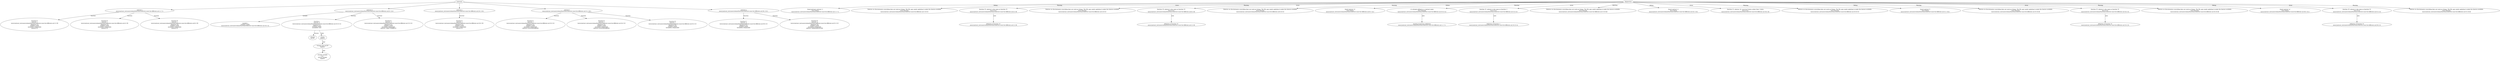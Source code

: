 strict digraph "tests/contract_testcases/solana/functions/selectors-must-be-different.sol" {
	contract [label="contract c\ntests/contract_testcases/solana/functions/selectors-must-be-different.sol:1:1-7:2"]
	f1 [label="function f1\ncontract: c\ntests/contract_testcases/solana/functions/selectors-must-be-different.sol:2:2-39\nsignature f1()\nvisibility public\nmutability nonpayable\nselector 01"]
	f2 [label="function f2\ncontract: c\ntests/contract_testcases/solana/functions/selectors-must-be-different.sol:4:2-39\nsignature f2()\nvisibility public\nmutability nonpayable\nselector 01"]
	f3 [label="function f3\ncontract: c\ntests/contract_testcases/solana/functions/selectors-must-be-different.sol:6:2-39\nsignature f3()\nvisibility public\nmutability nonpayable\nselector 01"]
	contract_5 [label="contract d\ntests/contract_testcases/solana/functions/selectors-must-be-different.sol:9:1-14:2"]
	var [label="variable c\nvisibility public\ntests/contract_testcases/solana/functions/selectors-must-be-different.sol:10:2-14"]
	c [label="function c\ncontract: d\ntests/contract_testcases/solana/functions/selectors-must-be-different.sol:10:13-14\nsignature c()\nvisibility public\nmutability view"]
	returns [label="returns\nint256 "]
	return [label="return\nimplicit"]
	storage_load [label="storage load int256\nimplicit"]
	storage_var [label="storage variable\nd.c\nint256 storage\nimplicit"]
	f1_12 [label="function f1\ncontract: d\ntests/contract_testcases/solana/functions/selectors-must-be-different.sol:13:2-53\nsignature f1()\nvisibility public\nmutability nonpayable\nselector 13fbd725feff6e10"]
	contract_13 [label="contract e\ntests/contract_testcases/solana/functions/selectors-must-be-different.sol:16:1-19:2"]
	f1_14 [label="function f1\ncontract: e\ntests/contract_testcases/solana/functions/selectors-must-be-different.sol:18:2-39\nsignature f1()\nvisibility public\nmutability nonpayable\nselector 01"]
	contract_15 [label="contract f\ntests/contract_testcases/solana/functions/selectors-must-be-different.sol:21:1-26:2"]
	f1_16 [label="function f1\ncontract: f\ntests/contract_testcases/solana/functions/selectors-must-be-different.sol:23:2-53\nsignature f1()\nvisibility public\nmutability nonpayable\nselector 41424344caffee00"]
	f2_17 [label="function f2\ncontract: f\ntests/contract_testcases/solana/functions/selectors-must-be-different.sol:24:2-53\nsignature f2()\nvisibility public\nmutability nonpayable\nselector 41424344caffee00"]
	f3_18 [label="function f3\ncontract: f\ntests/contract_testcases/solana/functions/selectors-must-be-different.sol:25:2-22\nsignature f3()\nvisibility public\nmutability nonpayable"]
	contract_19 [label="contract g\ntests/contract_testcases/solana/functions/selectors-must-be-different.sol:28:1-32:2"]
	f1_20 [label="function f1\ncontract: g\ntests/contract_testcases/solana/functions/selectors-must-be-different.sol:29:2-22\nsignature f1()\nvisibility public\nmutability nonpayable"]
	f3_21 [label="function f3\ncontract: g\ntests/contract_testcases/solana/functions/selectors-must-be-different.sol:31:2-53\nsignature f3()\nvisibility public\nmutability nonpayable\nselector 1b494cee9c541e94"]
	diagnostic [label="found abstract contract 'c'\nlevel Debug\ntests/contract_testcases/solana/functions/selectors-must-be-different.sol:1:1-7:2"]
	diagnostic_24 [label="Selector (or discriminator) overriding does not work on Solana. The IDL spec needs updating to make this feature available.\nlevel Warning\ntests/contract_testcases/solana/functions/selectors-must-be-different.sol:2:16-32"]
	diagnostic_25 [label="function 'f2' selector is the same as function 'f1'\nlevel Error\ntests/contract_testcases/solana/functions/selectors-must-be-different.sol:4:2-39"]
	note [label="definition of function 'f1'\ntests/contract_testcases/solana/functions/selectors-must-be-different.sol:2:2-39"]
	diagnostic_27 [label="Selector (or discriminator) overriding does not work on Solana. The IDL spec needs updating to make this feature available.\nlevel Warning\ntests/contract_testcases/solana/functions/selectors-must-be-different.sol:4:16-32"]
	diagnostic_28 [label="function 'f3' selector is the same as function 'f1'\nlevel Error\ntests/contract_testcases/solana/functions/selectors-must-be-different.sol:6:2-39"]
	note_29 [label="definition of function 'f1'\ntests/contract_testcases/solana/functions/selectors-must-be-different.sol:2:2-39"]
	diagnostic_30 [label="Selector (or discriminator) overriding does not work on Solana. The IDL spec needs updating to make this feature available.\nlevel Warning\ntests/contract_testcases/solana/functions/selectors-must-be-different.sol:6:16-32"]
	diagnostic_31 [label="found contract 'd'\nlevel Debug\ntests/contract_testcases/solana/functions/selectors-must-be-different.sol:9:1-14:2"]
	diagnostic_32 [label="c is already defined as a contract name\nlevel Warning\ntests/contract_testcases/solana/functions/selectors-must-be-different.sol:10:13-14"]
	note_33 [label="location of previous definition\ntests/contract_testcases/solana/functions/selectors-must-be-different.sol:1:1-7:2"]
	diagnostic_34 [label="function 'f1' selector is the same as function 'c'\nlevel Error\ntests/contract_testcases/solana/functions/selectors-must-be-different.sol:13:2-53"]
	note_35 [label="definition of function 'c'\ntests/contract_testcases/solana/functions/selectors-must-be-different.sol:10:13-14"]
	diagnostic_36 [label="Selector (or discriminator) overriding does not work on Solana. The IDL spec needs updating to make this feature available.\nlevel Warning\ntests/contract_testcases/solana/functions/selectors-must-be-different.sol:13:16-46"]
	diagnostic_37 [label="found contract 'e'\nlevel Debug\ntests/contract_testcases/solana/functions/selectors-must-be-different.sol:16:1-19:2"]
	diagnostic_38 [label="function 'f1' selector '01' must be 8 bytes rather than 1 bytes\nlevel Error\ntests/contract_testcases/solana/functions/selectors-must-be-different.sol:18:2-39"]
	diagnostic_39 [label="Selector (or discriminator) overriding does not work on Solana. The IDL spec needs updating to make this feature available.\nlevel Warning\ntests/contract_testcases/solana/functions/selectors-must-be-different.sol:18:16-32"]
	diagnostic_40 [label="found contract 'f'\nlevel Debug\ntests/contract_testcases/solana/functions/selectors-must-be-different.sol:21:1-26:2"]
	diagnostic_41 [label="Selector (or discriminator) overriding does not work on Solana. The IDL spec needs updating to make this feature available.\nlevel Warning\ntests/contract_testcases/solana/functions/selectors-must-be-different.sol:23:16-46"]
	diagnostic_42 [label="function 'f2' selector is the same as function 'f1'\nlevel Error\ntests/contract_testcases/solana/functions/selectors-must-be-different.sol:24:2-53"]
	note_43 [label="definition of function 'f1'\ntests/contract_testcases/solana/functions/selectors-must-be-different.sol:23:2-53"]
	diagnostic_44 [label="Selector (or discriminator) overriding does not work on Solana. The IDL spec needs updating to make this feature available.\nlevel Warning\ntests/contract_testcases/solana/functions/selectors-must-be-different.sol:24:16-46"]
	diagnostic_45 [label="found contract 'g'\nlevel Debug\ntests/contract_testcases/solana/functions/selectors-must-be-different.sol:28:1-32:2"]
	diagnostic_46 [label="function 'f3' selector is the same as function 'f1'\nlevel Error\ntests/contract_testcases/solana/functions/selectors-must-be-different.sol:31:2-53"]
	note_47 [label="definition of function 'f1'\ntests/contract_testcases/solana/functions/selectors-must-be-different.sol:29:2-22"]
	diagnostic_48 [label="Selector (or discriminator) overriding does not work on Solana. The IDL spec needs updating to make this feature available.\nlevel Warning\ntests/contract_testcases/solana/functions/selectors-must-be-different.sol:31:16-46"]
	contracts -> contract
	contract -> f1 [label="function"]
	contract -> f2 [label="function"]
	contract -> f3 [label="function"]
	contracts -> contract_5
	contract_5 -> var [label="variable"]
	contract_5 -> c [label="function"]
	c -> returns [label="returns"]
	c -> return [label="body"]
	return -> storage_load [label="expr"]
	storage_load -> storage_var [label="expr"]
	contract_5 -> f1_12 [label="function"]
	contracts -> contract_13
	contract_13 -> f1_14 [label="function"]
	contracts -> contract_15
	contract_15 -> f1_16 [label="function"]
	contract_15 -> f2_17 [label="function"]
	contract_15 -> f3_18 [label="function"]
	contracts -> contract_19
	contract_19 -> f1_20 [label="function"]
	contract_19 -> f3_21 [label="function"]
	diagnostics -> diagnostic [label="Debug"]
	diagnostics -> diagnostic_24 [label="Warning"]
	diagnostics -> diagnostic_25 [label="Error"]
	diagnostic_25 -> note [label="note"]
	diagnostics -> diagnostic_27 [label="Warning"]
	diagnostics -> diagnostic_28 [label="Error"]
	diagnostic_28 -> note_29 [label="note"]
	diagnostics -> diagnostic_30 [label="Warning"]
	diagnostics -> diagnostic_31 [label="Debug"]
	diagnostics -> diagnostic_32 [label="Warning"]
	diagnostic_32 -> note_33 [label="note"]
	diagnostics -> diagnostic_34 [label="Error"]
	diagnostic_34 -> note_35 [label="note"]
	diagnostics -> diagnostic_36 [label="Warning"]
	diagnostics -> diagnostic_37 [label="Debug"]
	diagnostics -> diagnostic_38 [label="Error"]
	diagnostics -> diagnostic_39 [label="Warning"]
	diagnostics -> diagnostic_40 [label="Debug"]
	diagnostics -> diagnostic_41 [label="Warning"]
	diagnostics -> diagnostic_42 [label="Error"]
	diagnostic_42 -> note_43 [label="note"]
	diagnostics -> diagnostic_44 [label="Warning"]
	diagnostics -> diagnostic_45 [label="Debug"]
	diagnostics -> diagnostic_46 [label="Error"]
	diagnostic_46 -> note_47 [label="note"]
	diagnostics -> diagnostic_48 [label="Warning"]
}
